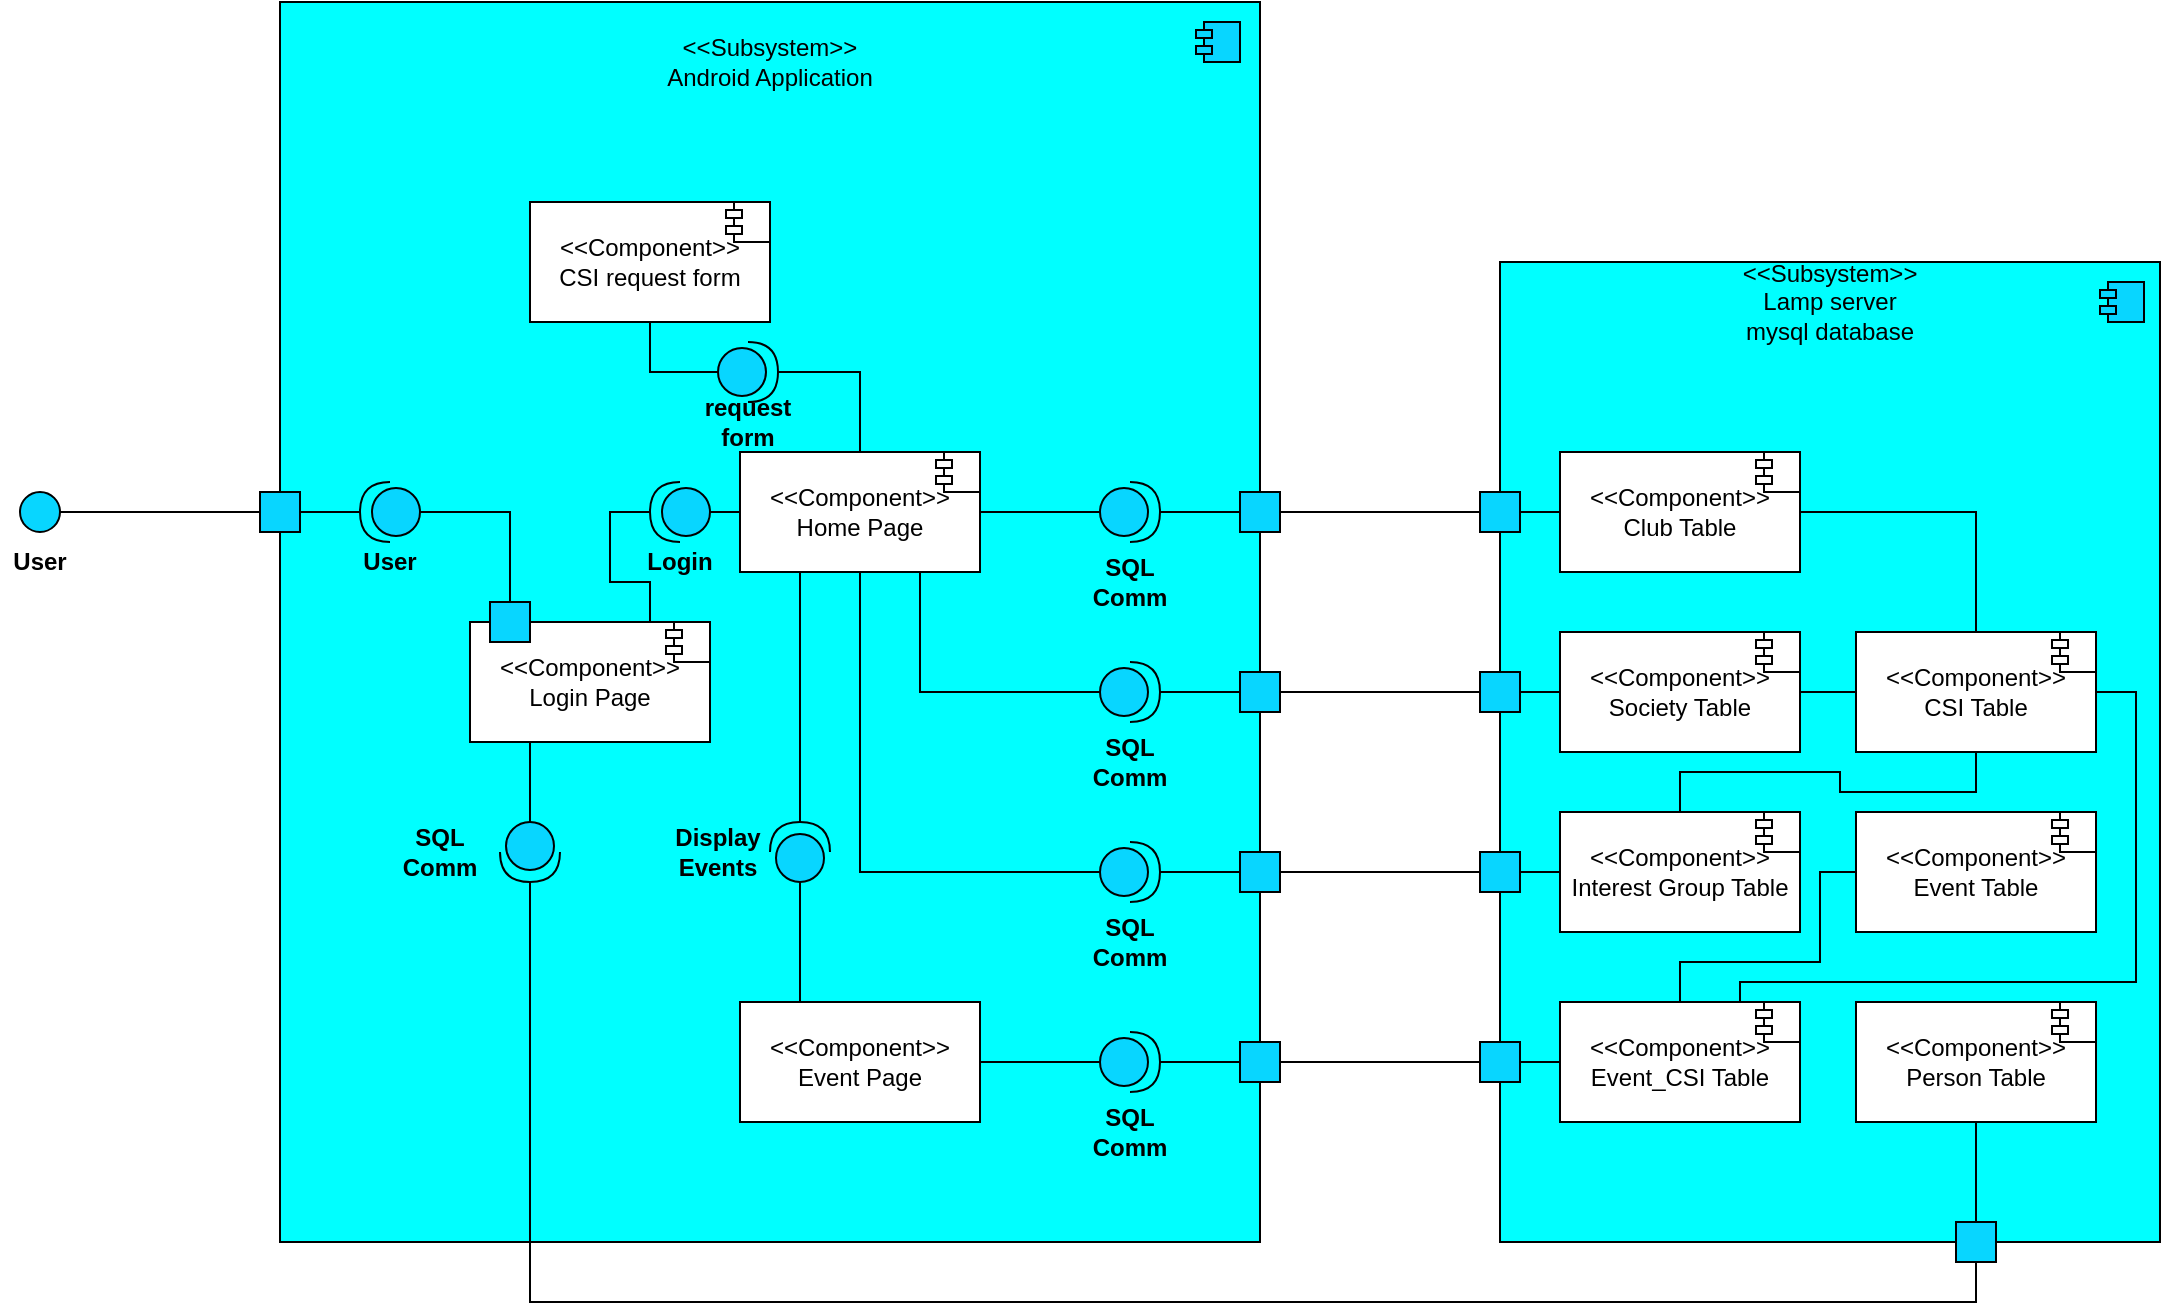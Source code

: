<mxfile version="13.1.1" type="github">
  <diagram id="71mHIhHhVNztUEy4peck" name="Page-1">
    <mxGraphModel dx="1422" dy="1862" grid="1" gridSize="10" guides="1" tooltips="1" connect="1" arrows="1" fold="1" page="1" pageScale="1" pageWidth="850" pageHeight="1100" math="0" shadow="0">
      <root>
        <mxCell id="0" />
        <mxCell id="1" parent="0" />
        <mxCell id="fkppCWhbOw76qJjiSwTg-1" value="" style="whiteSpace=wrap;html=1;fillColor=#00FFFF;" parent="1" vertex="1">
          <mxGeometry x="270" y="-80" width="490" height="620" as="geometry" />
        </mxCell>
        <mxCell id="fkppCWhbOw76qJjiSwTg-121" style="edgeStyle=orthogonalEdgeStyle;rounded=0;orthogonalLoop=1;jettySize=auto;html=1;exitX=0.75;exitY=0;exitDx=0;exitDy=0;entryX=1;entryY=0.5;entryDx=0;entryDy=0;entryPerimeter=0;endArrow=none;endFill=0;strokeWidth=1;" parent="1" source="fkppCWhbOw76qJjiSwTg-113" target="fkppCWhbOw76qJjiSwTg-117" edge="1">
          <mxGeometry relative="1" as="geometry" />
        </mxCell>
        <mxCell id="fkppCWhbOw76qJjiSwTg-126" style="edgeStyle=orthogonalEdgeStyle;rounded=0;orthogonalLoop=1;jettySize=auto;html=1;exitX=0.25;exitY=1;exitDx=0;exitDy=0;entryX=0;entryY=0.5;entryDx=0;entryDy=0;entryPerimeter=0;endArrow=none;endFill=0;strokeWidth=1;" parent="1" source="fkppCWhbOw76qJjiSwTg-113" target="fkppCWhbOw76qJjiSwTg-125" edge="1">
          <mxGeometry relative="1" as="geometry" />
        </mxCell>
        <mxCell id="fkppCWhbOw76qJjiSwTg-113" value="&amp;lt;&amp;lt;Component&amp;gt;&amp;gt;&lt;br&gt;Login Page" style="rounded=0;whiteSpace=wrap;html=1;fillColor=#FFFFFF;" parent="1" vertex="1">
          <mxGeometry x="365" y="230" width="120" height="60" as="geometry" />
        </mxCell>
        <mxCell id="fkppCWhbOw76qJjiSwTg-82" value="" style="rounded=0;whiteSpace=wrap;html=1;fillColor=#00FFFF;" parent="1" vertex="1">
          <mxGeometry x="880" y="50" width="330" height="490" as="geometry" />
        </mxCell>
        <mxCell id="fkppCWhbOw76qJjiSwTg-9" value="" style="ellipse;whiteSpace=wrap;html=1;aspect=fixed;fillColor=#08D6FF;" parent="1" vertex="1">
          <mxGeometry x="140" y="165" width="20" height="20" as="geometry" />
        </mxCell>
        <mxCell id="fkppCWhbOw76qJjiSwTg-11" value="User" style="text;html=1;strokeColor=none;fillColor=none;align=center;verticalAlign=middle;whiteSpace=wrap;rounded=0;fontStyle=1" parent="1" vertex="1">
          <mxGeometry x="130" y="190" width="40" height="20" as="geometry" />
        </mxCell>
        <mxCell id="fkppCWhbOw76qJjiSwTg-115" style="edgeStyle=orthogonalEdgeStyle;rounded=0;orthogonalLoop=1;jettySize=auto;html=1;exitX=0;exitY=0.5;exitDx=0;exitDy=0;exitPerimeter=0;entryX=0.5;entryY=0;entryDx=0;entryDy=0;endArrow=none;endFill=0;strokeWidth=1;" parent="1" source="fkppCWhbOw76qJjiSwTg-13" target="fkppCWhbOw76qJjiSwTg-33" edge="1">
          <mxGeometry relative="1" as="geometry" />
        </mxCell>
        <mxCell id="fkppCWhbOw76qJjiSwTg-13" value="" style="shape=providedRequiredInterface;html=1;verticalLabelPosition=bottom;fillColor=#08D6FF;rotation=-180;" parent="1" vertex="1">
          <mxGeometry x="310" y="160" width="30" height="30" as="geometry" />
        </mxCell>
        <mxCell id="fkppCWhbOw76qJjiSwTg-2" value="&amp;lt;&amp;lt;Subsystem&amp;gt;&amp;gt;&lt;br&gt;Android Application" style="text;html=1;strokeColor=none;fillColor=none;align=center;verticalAlign=middle;whiteSpace=wrap;rounded=0;" parent="1" vertex="1">
          <mxGeometry x="438" y="-60" width="154" height="20" as="geometry" />
        </mxCell>
        <mxCell id="fkppCWhbOw76qJjiSwTg-3" value="" style="shape=module;align=left;spacingLeft=20;align=center;verticalAlign=top;jettyWidth=8;jettyHeight=4;fillColor=#08D6FF;" parent="1" vertex="1">
          <mxGeometry x="728" y="-70" width="22" height="20" as="geometry" />
        </mxCell>
        <mxCell id="fkppCWhbOw76qJjiSwTg-26" value="" style="whiteSpace=wrap;html=1;aspect=fixed;fillColor=#08D6FF;" parent="1" vertex="1">
          <mxGeometry x="260" y="165" width="20" height="20" as="geometry" />
        </mxCell>
        <mxCell id="fkppCWhbOw76qJjiSwTg-27" value="" style="endArrow=none;html=1;strokeWidth=1;exitX=1;exitY=0.5;exitDx=0;exitDy=0;entryX=0;entryY=0.5;entryDx=0;entryDy=0;" parent="1" source="fkppCWhbOw76qJjiSwTg-9" target="fkppCWhbOw76qJjiSwTg-26" edge="1">
          <mxGeometry width="50" height="50" relative="1" as="geometry">
            <mxPoint x="350" y="230" as="sourcePoint" />
            <mxPoint x="400" y="180" as="targetPoint" />
          </mxGeometry>
        </mxCell>
        <mxCell id="fkppCWhbOw76qJjiSwTg-28" value="" style="endArrow=none;html=1;strokeWidth=1;exitX=1;exitY=0.5;exitDx=0;exitDy=0;entryX=1;entryY=0.5;entryDx=0;entryDy=0;entryPerimeter=0;" parent="1" source="fkppCWhbOw76qJjiSwTg-26" target="fkppCWhbOw76qJjiSwTg-13" edge="1">
          <mxGeometry width="50" height="50" relative="1" as="geometry">
            <mxPoint x="350" y="230" as="sourcePoint" />
            <mxPoint x="240" y="130" as="targetPoint" />
          </mxGeometry>
        </mxCell>
        <mxCell id="fkppCWhbOw76qJjiSwTg-29" value="User" style="text;html=1;strokeColor=none;fillColor=none;align=center;verticalAlign=middle;whiteSpace=wrap;rounded=0;fontStyle=1" parent="1" vertex="1">
          <mxGeometry x="305" y="190" width="40" height="20" as="geometry" />
        </mxCell>
        <mxCell id="fkppCWhbOw76qJjiSwTg-73" style="edgeStyle=orthogonalEdgeStyle;rounded=0;orthogonalLoop=1;jettySize=auto;html=1;exitX=1;exitY=0.5;exitDx=0;exitDy=0;entryX=0;entryY=0.5;entryDx=0;entryDy=0;entryPerimeter=0;endArrow=none;endFill=0;strokeWidth=1;" parent="1" source="fkppCWhbOw76qJjiSwTg-32" target="fkppCWhbOw76qJjiSwTg-64" edge="1">
          <mxGeometry relative="1" as="geometry" />
        </mxCell>
        <mxCell id="fkppCWhbOw76qJjiSwTg-74" style="edgeStyle=orthogonalEdgeStyle;rounded=0;orthogonalLoop=1;jettySize=auto;html=1;exitX=0.75;exitY=1;exitDx=0;exitDy=0;entryX=0;entryY=0.5;entryDx=0;entryDy=0;entryPerimeter=0;endArrow=none;endFill=0;strokeWidth=1;" parent="1" source="fkppCWhbOw76qJjiSwTg-32" target="fkppCWhbOw76qJjiSwTg-66" edge="1">
          <mxGeometry relative="1" as="geometry" />
        </mxCell>
        <mxCell id="fkppCWhbOw76qJjiSwTg-75" style="edgeStyle=orthogonalEdgeStyle;rounded=0;orthogonalLoop=1;jettySize=auto;html=1;exitX=0.5;exitY=1;exitDx=0;exitDy=0;entryX=0;entryY=0.5;entryDx=0;entryDy=0;entryPerimeter=0;endArrow=none;endFill=0;strokeWidth=1;" parent="1" source="fkppCWhbOw76qJjiSwTg-32" target="fkppCWhbOw76qJjiSwTg-68" edge="1">
          <mxGeometry relative="1" as="geometry" />
        </mxCell>
        <mxCell id="fkppCWhbOw76qJjiSwTg-98" style="edgeStyle=orthogonalEdgeStyle;rounded=0;orthogonalLoop=1;jettySize=auto;html=1;exitX=0.25;exitY=1;exitDx=0;exitDy=0;entryX=1;entryY=0.5;entryDx=0;entryDy=0;entryPerimeter=0;endArrow=none;endFill=0;strokeWidth=1;" parent="1" source="fkppCWhbOw76qJjiSwTg-32" target="fkppCWhbOw76qJjiSwTg-97" edge="1">
          <mxGeometry relative="1" as="geometry">
            <Array as="points">
              <mxPoint x="530" y="235" />
            </Array>
          </mxGeometry>
        </mxCell>
        <mxCell id="fkppCWhbOw76qJjiSwTg-32" value="&amp;lt;&amp;lt;Component&amp;gt;&amp;gt;&lt;br&gt;Home Page" style="rounded=0;whiteSpace=wrap;html=1;fillColor=#FFFFFF;" parent="1" vertex="1">
          <mxGeometry x="500" y="145" width="120" height="60" as="geometry" />
        </mxCell>
        <mxCell id="fkppCWhbOw76qJjiSwTg-33" value="" style="whiteSpace=wrap;html=1;aspect=fixed;fillColor=#08D6FF;" parent="1" vertex="1">
          <mxGeometry x="375" y="220" width="20" height="20" as="geometry" />
        </mxCell>
        <mxCell id="fkppCWhbOw76qJjiSwTg-144" style="edgeStyle=orthogonalEdgeStyle;rounded=0;orthogonalLoop=1;jettySize=auto;html=1;exitX=1;exitY=0.5;exitDx=0;exitDy=0;entryX=0.5;entryY=0;entryDx=0;entryDy=0;endArrow=none;endFill=0;strokeWidth=1;" parent="1" source="fkppCWhbOw76qJjiSwTg-37" target="fkppCWhbOw76qJjiSwTg-140" edge="1">
          <mxGeometry relative="1" as="geometry" />
        </mxCell>
        <mxCell id="fkppCWhbOw76qJjiSwTg-37" value="&amp;lt;&amp;lt;Component&amp;gt;&amp;gt;&lt;br&gt;Club Table" style="rounded=0;whiteSpace=wrap;html=1;fillColor=#FFFFFF;" parent="1" vertex="1">
          <mxGeometry x="910" y="145" width="120" height="60" as="geometry" />
        </mxCell>
        <mxCell id="fkppCWhbOw76qJjiSwTg-143" style="edgeStyle=orthogonalEdgeStyle;rounded=0;orthogonalLoop=1;jettySize=auto;html=1;exitX=1;exitY=0.5;exitDx=0;exitDy=0;entryX=0;entryY=0.5;entryDx=0;entryDy=0;endArrow=none;endFill=0;strokeWidth=1;" parent="1" source="fkppCWhbOw76qJjiSwTg-43" target="fkppCWhbOw76qJjiSwTg-140" edge="1">
          <mxGeometry relative="1" as="geometry" />
        </mxCell>
        <mxCell id="fkppCWhbOw76qJjiSwTg-43" value="&amp;lt;&amp;lt;Component&amp;gt;&amp;gt;&lt;br&gt;Society Table" style="rounded=0;whiteSpace=wrap;html=1;fillColor=#FFFFFF;" parent="1" vertex="1">
          <mxGeometry x="910" y="235" width="120" height="60" as="geometry" />
        </mxCell>
        <mxCell id="fkppCWhbOw76qJjiSwTg-142" style="edgeStyle=orthogonalEdgeStyle;rounded=0;orthogonalLoop=1;jettySize=auto;html=1;exitX=0.5;exitY=0;exitDx=0;exitDy=0;entryX=0.5;entryY=1;entryDx=0;entryDy=0;endArrow=none;endFill=0;strokeWidth=1;" parent="1" source="fkppCWhbOw76qJjiSwTg-47" target="fkppCWhbOw76qJjiSwTg-140" edge="1">
          <mxGeometry relative="1" as="geometry" />
        </mxCell>
        <mxCell id="fkppCWhbOw76qJjiSwTg-47" value="&amp;lt;&amp;lt;Component&amp;gt;&amp;gt;&lt;br&gt;Interest Group Table" style="rounded=0;whiteSpace=wrap;html=1;fillColor=#FFFFFF;" parent="1" vertex="1">
          <mxGeometry x="910" y="325" width="120" height="60" as="geometry" />
        </mxCell>
        <mxCell id="fkppCWhbOw76qJjiSwTg-89" style="edgeStyle=orthogonalEdgeStyle;rounded=0;orthogonalLoop=1;jettySize=auto;html=1;exitX=1;exitY=0.5;exitDx=0;exitDy=0;entryX=0;entryY=0.5;entryDx=0;entryDy=0;endArrow=none;endFill=0;strokeWidth=1;" parent="1" source="fkppCWhbOw76qJjiSwTg-51" target="fkppCWhbOw76qJjiSwTg-87" edge="1">
          <mxGeometry relative="1" as="geometry" />
        </mxCell>
        <mxCell id="fkppCWhbOw76qJjiSwTg-51" value="" style="whiteSpace=wrap;html=1;aspect=fixed;fillColor=#08D6FF;" parent="1" vertex="1">
          <mxGeometry x="750" y="165" width="20" height="20" as="geometry" />
        </mxCell>
        <mxCell id="fkppCWhbOw76qJjiSwTg-90" style="edgeStyle=orthogonalEdgeStyle;rounded=0;orthogonalLoop=1;jettySize=auto;html=1;exitX=1;exitY=0.5;exitDx=0;exitDy=0;entryX=0;entryY=0.5;entryDx=0;entryDy=0;endArrow=none;endFill=0;strokeWidth=1;" parent="1" source="fkppCWhbOw76qJjiSwTg-53" target="fkppCWhbOw76qJjiSwTg-86" edge="1">
          <mxGeometry relative="1" as="geometry" />
        </mxCell>
        <mxCell id="fkppCWhbOw76qJjiSwTg-53" value="" style="whiteSpace=wrap;html=1;aspect=fixed;fillColor=#08D6FF;" parent="1" vertex="1">
          <mxGeometry x="750" y="255" width="20" height="20" as="geometry" />
        </mxCell>
        <mxCell id="fkppCWhbOw76qJjiSwTg-91" style="edgeStyle=orthogonalEdgeStyle;rounded=0;orthogonalLoop=1;jettySize=auto;html=1;exitX=1;exitY=0.5;exitDx=0;exitDy=0;entryX=0;entryY=0.5;entryDx=0;entryDy=0;endArrow=none;endFill=0;strokeWidth=1;" parent="1" source="fkppCWhbOw76qJjiSwTg-56" target="fkppCWhbOw76qJjiSwTg-85" edge="1">
          <mxGeometry relative="1" as="geometry" />
        </mxCell>
        <mxCell id="fkppCWhbOw76qJjiSwTg-56" value="" style="whiteSpace=wrap;html=1;aspect=fixed;fillColor=#08D6FF;" parent="1" vertex="1">
          <mxGeometry x="750" y="345" width="20" height="20" as="geometry" />
        </mxCell>
        <mxCell id="fkppCWhbOw76qJjiSwTg-70" style="edgeStyle=orthogonalEdgeStyle;rounded=0;orthogonalLoop=1;jettySize=auto;html=1;exitX=1;exitY=0.5;exitDx=0;exitDy=0;exitPerimeter=0;entryX=0;entryY=0.5;entryDx=0;entryDy=0;endArrow=none;endFill=0;strokeWidth=1;" parent="1" source="fkppCWhbOw76qJjiSwTg-64" target="fkppCWhbOw76qJjiSwTg-51" edge="1">
          <mxGeometry relative="1" as="geometry" />
        </mxCell>
        <mxCell id="fkppCWhbOw76qJjiSwTg-64" value="" style="shape=providedRequiredInterface;html=1;verticalLabelPosition=bottom;fillColor=#08D6FF;" parent="1" vertex="1">
          <mxGeometry x="680" y="160" width="30" height="30" as="geometry" />
        </mxCell>
        <mxCell id="fkppCWhbOw76qJjiSwTg-65" value="SQL&lt;br&gt;Comm" style="text;html=1;strokeColor=none;fillColor=none;align=center;verticalAlign=middle;whiteSpace=wrap;rounded=0;fontStyle=1" parent="1" vertex="1">
          <mxGeometry x="675" y="200" width="40" height="20" as="geometry" />
        </mxCell>
        <mxCell id="fkppCWhbOw76qJjiSwTg-71" style="edgeStyle=orthogonalEdgeStyle;rounded=0;orthogonalLoop=1;jettySize=auto;html=1;exitX=1;exitY=0.5;exitDx=0;exitDy=0;exitPerimeter=0;entryX=0;entryY=0.5;entryDx=0;entryDy=0;endArrow=none;endFill=0;strokeWidth=1;" parent="1" source="fkppCWhbOw76qJjiSwTg-66" target="fkppCWhbOw76qJjiSwTg-53" edge="1">
          <mxGeometry relative="1" as="geometry" />
        </mxCell>
        <mxCell id="fkppCWhbOw76qJjiSwTg-66" value="" style="shape=providedRequiredInterface;html=1;verticalLabelPosition=bottom;fillColor=#08D6FF;" parent="1" vertex="1">
          <mxGeometry x="680" y="250" width="30" height="30" as="geometry" />
        </mxCell>
        <mxCell id="fkppCWhbOw76qJjiSwTg-67" value="SQL&lt;br&gt;Comm" style="text;html=1;strokeColor=none;fillColor=none;align=center;verticalAlign=middle;whiteSpace=wrap;rounded=0;fontStyle=1" parent="1" vertex="1">
          <mxGeometry x="675" y="290" width="40" height="20" as="geometry" />
        </mxCell>
        <mxCell id="fkppCWhbOw76qJjiSwTg-72" style="edgeStyle=orthogonalEdgeStyle;rounded=0;orthogonalLoop=1;jettySize=auto;html=1;exitX=1;exitY=0.5;exitDx=0;exitDy=0;exitPerimeter=0;entryX=0;entryY=0.5;entryDx=0;entryDy=0;endArrow=none;endFill=0;strokeWidth=1;" parent="1" source="fkppCWhbOw76qJjiSwTg-68" target="fkppCWhbOw76qJjiSwTg-56" edge="1">
          <mxGeometry relative="1" as="geometry" />
        </mxCell>
        <mxCell id="fkppCWhbOw76qJjiSwTg-68" value="" style="shape=providedRequiredInterface;html=1;verticalLabelPosition=bottom;fillColor=#08D6FF;" parent="1" vertex="1">
          <mxGeometry x="680" y="340" width="30" height="30" as="geometry" />
        </mxCell>
        <mxCell id="fkppCWhbOw76qJjiSwTg-69" value="SQL&lt;br&gt;Comm" style="text;html=1;strokeColor=none;fillColor=none;align=center;verticalAlign=middle;whiteSpace=wrap;rounded=0;fontStyle=1" parent="1" vertex="1">
          <mxGeometry x="675" y="380" width="40" height="20" as="geometry" />
        </mxCell>
        <mxCell id="fkppCWhbOw76qJjiSwTg-77" value="" style="shape=module;align=left;spacingLeft=20;align=center;verticalAlign=top;jettyWidth=8;jettyHeight=4;fillColor=#FFFFFF;" parent="1" vertex="1">
          <mxGeometry x="598" y="145" width="22" height="20" as="geometry" />
        </mxCell>
        <mxCell id="fkppCWhbOw76qJjiSwTg-78" value="" style="shape=module;align=left;spacingLeft=20;align=center;verticalAlign=top;jettyWidth=8;jettyHeight=4;fillColor=#FFFFFF;" parent="1" vertex="1">
          <mxGeometry x="1008" y="145" width="22" height="20" as="geometry" />
        </mxCell>
        <mxCell id="fkppCWhbOw76qJjiSwTg-79" value="" style="shape=module;align=left;spacingLeft=20;align=center;verticalAlign=top;jettyWidth=8;jettyHeight=4;fillColor=#FFFFFF;" parent="1" vertex="1">
          <mxGeometry x="1008" y="235" width="22" height="20" as="geometry" />
        </mxCell>
        <mxCell id="fkppCWhbOw76qJjiSwTg-80" value="" style="shape=module;align=left;spacingLeft=20;align=center;verticalAlign=top;jettyWidth=8;jettyHeight=4;fillColor=#FFFFFF;" parent="1" vertex="1">
          <mxGeometry x="1008" y="325" width="22" height="20" as="geometry" />
        </mxCell>
        <mxCell id="fkppCWhbOw76qJjiSwTg-83" value="&amp;lt;&amp;lt;Subsystem&amp;gt;&amp;gt;&lt;br&gt;Lamp server mysql database" style="text;html=1;strokeColor=none;fillColor=none;align=center;verticalAlign=middle;whiteSpace=wrap;rounded=0;" parent="1" vertex="1">
          <mxGeometry x="1025" y="60" width="40" height="20" as="geometry" />
        </mxCell>
        <mxCell id="fkppCWhbOw76qJjiSwTg-84" value="" style="shape=module;align=left;spacingLeft=20;align=center;verticalAlign=top;jettyWidth=8;jettyHeight=4;fillColor=#08D6FF;" parent="1" vertex="1">
          <mxGeometry x="1180" y="60" width="22" height="20" as="geometry" />
        </mxCell>
        <mxCell id="fkppCWhbOw76qJjiSwTg-94" style="edgeStyle=orthogonalEdgeStyle;rounded=0;orthogonalLoop=1;jettySize=auto;html=1;exitX=1;exitY=0.5;exitDx=0;exitDy=0;entryX=0;entryY=0.5;entryDx=0;entryDy=0;endArrow=none;endFill=0;strokeWidth=1;" parent="1" source="fkppCWhbOw76qJjiSwTg-85" target="fkppCWhbOw76qJjiSwTg-47" edge="1">
          <mxGeometry relative="1" as="geometry" />
        </mxCell>
        <mxCell id="fkppCWhbOw76qJjiSwTg-85" value="" style="whiteSpace=wrap;html=1;aspect=fixed;fillColor=#08D6FF;" parent="1" vertex="1">
          <mxGeometry x="870" y="345" width="20" height="20" as="geometry" />
        </mxCell>
        <mxCell id="fkppCWhbOw76qJjiSwTg-93" style="edgeStyle=orthogonalEdgeStyle;rounded=0;orthogonalLoop=1;jettySize=auto;html=1;exitX=1;exitY=0.5;exitDx=0;exitDy=0;entryX=0;entryY=0.5;entryDx=0;entryDy=0;endArrow=none;endFill=0;strokeWidth=1;" parent="1" source="fkppCWhbOw76qJjiSwTg-86" target="fkppCWhbOw76qJjiSwTg-43" edge="1">
          <mxGeometry relative="1" as="geometry" />
        </mxCell>
        <mxCell id="fkppCWhbOw76qJjiSwTg-86" value="" style="whiteSpace=wrap;html=1;aspect=fixed;fillColor=#08D6FF;" parent="1" vertex="1">
          <mxGeometry x="870" y="255" width="20" height="20" as="geometry" />
        </mxCell>
        <mxCell id="fkppCWhbOw76qJjiSwTg-92" style="edgeStyle=orthogonalEdgeStyle;rounded=0;orthogonalLoop=1;jettySize=auto;html=1;exitX=1;exitY=0.5;exitDx=0;exitDy=0;entryX=0;entryY=0.5;entryDx=0;entryDy=0;endArrow=none;endFill=0;strokeWidth=1;" parent="1" source="fkppCWhbOw76qJjiSwTg-87" target="fkppCWhbOw76qJjiSwTg-37" edge="1">
          <mxGeometry relative="1" as="geometry" />
        </mxCell>
        <mxCell id="fkppCWhbOw76qJjiSwTg-87" value="" style="whiteSpace=wrap;html=1;aspect=fixed;fillColor=#08D6FF;" parent="1" vertex="1">
          <mxGeometry x="870" y="165" width="20" height="20" as="geometry" />
        </mxCell>
        <mxCell id="fkppCWhbOw76qJjiSwTg-104" style="edgeStyle=orthogonalEdgeStyle;rounded=0;orthogonalLoop=1;jettySize=auto;html=1;exitX=1;exitY=0.5;exitDx=0;exitDy=0;entryX=0;entryY=0.5;entryDx=0;entryDy=0;entryPerimeter=0;endArrow=none;endFill=0;strokeWidth=1;" parent="1" source="fkppCWhbOw76qJjiSwTg-95" target="fkppCWhbOw76qJjiSwTg-102" edge="1">
          <mxGeometry relative="1" as="geometry" />
        </mxCell>
        <mxCell id="fkppCWhbOw76qJjiSwTg-95" value="&amp;lt;&amp;lt;Component&amp;gt;&amp;gt;&lt;br&gt;Event Page" style="rounded=0;whiteSpace=wrap;html=1;fillColor=#FFFFFF;" parent="1" vertex="1">
          <mxGeometry x="500" y="420" width="120" height="60" as="geometry" />
        </mxCell>
        <mxCell id="fkppCWhbOw76qJjiSwTg-99" style="edgeStyle=orthogonalEdgeStyle;rounded=0;orthogonalLoop=1;jettySize=auto;html=1;exitX=0;exitY=0.5;exitDx=0;exitDy=0;exitPerimeter=0;entryX=0.25;entryY=0;entryDx=0;entryDy=0;endArrow=none;endFill=0;strokeWidth=1;" parent="1" source="fkppCWhbOw76qJjiSwTg-97" target="fkppCWhbOw76qJjiSwTg-95" edge="1">
          <mxGeometry relative="1" as="geometry" />
        </mxCell>
        <mxCell id="fkppCWhbOw76qJjiSwTg-97" value="" style="shape=providedRequiredInterface;html=1;verticalLabelPosition=bottom;fillColor=#08D6FF;rotation=-90;" parent="1" vertex="1">
          <mxGeometry x="515" y="330" width="30" height="30" as="geometry" />
        </mxCell>
        <mxCell id="fkppCWhbOw76qJjiSwTg-100" value="Display Events" style="text;html=1;strokeColor=none;fillColor=none;align=center;verticalAlign=middle;whiteSpace=wrap;rounded=0;fontStyle=1" parent="1" vertex="1">
          <mxGeometry x="469" y="335" width="40" height="20" as="geometry" />
        </mxCell>
        <mxCell id="fkppCWhbOw76qJjiSwTg-107" style="edgeStyle=orthogonalEdgeStyle;rounded=0;orthogonalLoop=1;jettySize=auto;html=1;exitX=1;exitY=0.5;exitDx=0;exitDy=0;entryX=0;entryY=0.5;entryDx=0;entryDy=0;endArrow=none;endFill=0;strokeWidth=1;" parent="1" source="fkppCWhbOw76qJjiSwTg-101" target="fkppCWhbOw76qJjiSwTg-106" edge="1">
          <mxGeometry relative="1" as="geometry" />
        </mxCell>
        <mxCell id="fkppCWhbOw76qJjiSwTg-101" value="" style="whiteSpace=wrap;html=1;aspect=fixed;fillColor=#08D6FF;" parent="1" vertex="1">
          <mxGeometry x="750" y="440" width="20" height="20" as="geometry" />
        </mxCell>
        <mxCell id="fkppCWhbOw76qJjiSwTg-105" style="edgeStyle=orthogonalEdgeStyle;rounded=0;orthogonalLoop=1;jettySize=auto;html=1;exitX=1;exitY=0.5;exitDx=0;exitDy=0;exitPerimeter=0;entryX=0;entryY=0.5;entryDx=0;entryDy=0;endArrow=none;endFill=0;strokeWidth=1;" parent="1" source="fkppCWhbOw76qJjiSwTg-102" target="fkppCWhbOw76qJjiSwTg-101" edge="1">
          <mxGeometry relative="1" as="geometry" />
        </mxCell>
        <mxCell id="fkppCWhbOw76qJjiSwTg-102" value="" style="shape=providedRequiredInterface;html=1;verticalLabelPosition=bottom;fillColor=#08D6FF;" parent="1" vertex="1">
          <mxGeometry x="680" y="435" width="30" height="30" as="geometry" />
        </mxCell>
        <mxCell id="fkppCWhbOw76qJjiSwTg-103" value="SQL&lt;br&gt;Comm" style="text;html=1;strokeColor=none;fillColor=none;align=center;verticalAlign=middle;whiteSpace=wrap;rounded=0;fontStyle=1" parent="1" vertex="1">
          <mxGeometry x="675" y="475" width="40" height="20" as="geometry" />
        </mxCell>
        <mxCell id="fkppCWhbOw76qJjiSwTg-110" style="edgeStyle=orthogonalEdgeStyle;rounded=0;orthogonalLoop=1;jettySize=auto;html=1;exitX=1;exitY=0.5;exitDx=0;exitDy=0;entryX=0;entryY=0.5;entryDx=0;entryDy=0;endArrow=none;endFill=0;strokeWidth=1;" parent="1" source="fkppCWhbOw76qJjiSwTg-106" target="fkppCWhbOw76qJjiSwTg-108" edge="1">
          <mxGeometry relative="1" as="geometry" />
        </mxCell>
        <mxCell id="fkppCWhbOw76qJjiSwTg-106" value="" style="whiteSpace=wrap;html=1;aspect=fixed;fillColor=#08D6FF;" parent="1" vertex="1">
          <mxGeometry x="870" y="440" width="20" height="20" as="geometry" />
        </mxCell>
        <mxCell id="fkppCWhbOw76qJjiSwTg-139" style="edgeStyle=orthogonalEdgeStyle;rounded=0;orthogonalLoop=1;jettySize=auto;html=1;exitX=0.5;exitY=0;exitDx=0;exitDy=0;entryX=0;entryY=0.5;entryDx=0;entryDy=0;endArrow=none;endFill=0;strokeWidth=1;" parent="1" source="fkppCWhbOw76qJjiSwTg-108" target="fkppCWhbOw76qJjiSwTg-137" edge="1">
          <mxGeometry relative="1" as="geometry">
            <Array as="points">
              <mxPoint x="970" y="400" />
              <mxPoint x="1040" y="400" />
              <mxPoint x="1040" y="355" />
            </Array>
          </mxGeometry>
        </mxCell>
        <mxCell id="fkppCWhbOw76qJjiSwTg-108" value="&amp;lt;&amp;lt;Component&amp;gt;&amp;gt;&lt;br&gt;Event_CSI Table" style="rounded=0;whiteSpace=wrap;html=1;fillColor=#FFFFFF;" parent="1" vertex="1">
          <mxGeometry x="910" y="420" width="120" height="60" as="geometry" />
        </mxCell>
        <mxCell id="fkppCWhbOw76qJjiSwTg-109" value="" style="shape=module;align=left;spacingLeft=20;align=center;verticalAlign=top;jettyWidth=8;jettyHeight=4;fillColor=#FFFFFF;" parent="1" vertex="1">
          <mxGeometry x="1008" y="420" width="22" height="20" as="geometry" />
        </mxCell>
        <mxCell id="fkppCWhbOw76qJjiSwTg-114" value="" style="shape=module;align=left;spacingLeft=20;align=center;verticalAlign=top;jettyWidth=8;jettyHeight=4;fillColor=#FFFFFF;" parent="1" vertex="1">
          <mxGeometry x="463" y="230" width="22" height="20" as="geometry" />
        </mxCell>
        <mxCell id="fkppCWhbOw76qJjiSwTg-120" style="edgeStyle=orthogonalEdgeStyle;rounded=0;orthogonalLoop=1;jettySize=auto;html=1;exitX=0;exitY=0.5;exitDx=0;exitDy=0;exitPerimeter=0;entryX=0;entryY=0.5;entryDx=0;entryDy=0;endArrow=none;endFill=0;strokeWidth=1;" parent="1" source="fkppCWhbOw76qJjiSwTg-117" target="fkppCWhbOw76qJjiSwTg-32" edge="1">
          <mxGeometry relative="1" as="geometry" />
        </mxCell>
        <mxCell id="fkppCWhbOw76qJjiSwTg-117" value="" style="shape=providedRequiredInterface;html=1;verticalLabelPosition=bottom;fillColor=#08D6FF;rotation=-180;" parent="1" vertex="1">
          <mxGeometry x="455" y="160" width="30" height="30" as="geometry" />
        </mxCell>
        <mxCell id="fkppCWhbOw76qJjiSwTg-118" value="Login" style="text;html=1;strokeColor=none;fillColor=none;align=center;verticalAlign=middle;whiteSpace=wrap;rounded=0;fontStyle=1" parent="1" vertex="1">
          <mxGeometry x="450" y="190" width="40" height="20" as="geometry" />
        </mxCell>
        <mxCell id="fkppCWhbOw76qJjiSwTg-122" value="&amp;lt;&amp;lt;Component&amp;gt;&amp;gt;&lt;br&gt;Person Table" style="rounded=0;whiteSpace=wrap;html=1;fillColor=#FFFFFF;" parent="1" vertex="1">
          <mxGeometry x="1058" y="420" width="120" height="60" as="geometry" />
        </mxCell>
        <mxCell id="fkppCWhbOw76qJjiSwTg-123" value="" style="shape=module;align=left;spacingLeft=20;align=center;verticalAlign=top;jettyWidth=8;jettyHeight=4;fillColor=#FFFFFF;" parent="1" vertex="1">
          <mxGeometry x="1156" y="420" width="22" height="20" as="geometry" />
        </mxCell>
        <mxCell id="fkppCWhbOw76qJjiSwTg-130" style="edgeStyle=orthogonalEdgeStyle;rounded=0;orthogonalLoop=1;jettySize=auto;html=1;exitX=1;exitY=0.5;exitDx=0;exitDy=0;exitPerimeter=0;entryX=0.5;entryY=1;entryDx=0;entryDy=0;endArrow=none;endFill=0;strokeWidth=1;" parent="1" source="fkppCWhbOw76qJjiSwTg-125" target="fkppCWhbOw76qJjiSwTg-129" edge="1">
          <mxGeometry relative="1" as="geometry">
            <mxPoint x="395" y="530" as="targetPoint" />
          </mxGeometry>
        </mxCell>
        <mxCell id="fkppCWhbOw76qJjiSwTg-125" value="" style="shape=providedRequiredInterface;html=1;verticalLabelPosition=bottom;fillColor=#08D6FF;rotation=90;" parent="1" vertex="1">
          <mxGeometry x="380" y="330" width="30" height="30" as="geometry" />
        </mxCell>
        <mxCell id="fkppCWhbOw76qJjiSwTg-127" value="SQL Comm" style="text;html=1;strokeColor=none;fillColor=none;align=center;verticalAlign=middle;whiteSpace=wrap;rounded=0;fontStyle=1" parent="1" vertex="1">
          <mxGeometry x="330" y="335" width="40" height="20" as="geometry" />
        </mxCell>
        <mxCell id="fkppCWhbOw76qJjiSwTg-133" style="edgeStyle=orthogonalEdgeStyle;rounded=0;orthogonalLoop=1;jettySize=auto;html=1;exitX=0.5;exitY=0;exitDx=0;exitDy=0;entryX=0.5;entryY=1;entryDx=0;entryDy=0;endArrow=none;endFill=0;strokeWidth=1;" parent="1" source="fkppCWhbOw76qJjiSwTg-129" target="fkppCWhbOw76qJjiSwTg-122" edge="1">
          <mxGeometry relative="1" as="geometry" />
        </mxCell>
        <mxCell id="fkppCWhbOw76qJjiSwTg-129" value="" style="whiteSpace=wrap;html=1;aspect=fixed;fillColor=#08D6FF;" parent="1" vertex="1">
          <mxGeometry x="1108" y="530" width="20" height="20" as="geometry" />
        </mxCell>
        <mxCell id="fkppCWhbOw76qJjiSwTg-137" value="&amp;lt;&amp;lt;Component&amp;gt;&amp;gt;&lt;br&gt;Event Table" style="rounded=0;whiteSpace=wrap;html=1;fillColor=#FFFFFF;" parent="1" vertex="1">
          <mxGeometry x="1058" y="325" width="120" height="60" as="geometry" />
        </mxCell>
        <mxCell id="fkppCWhbOw76qJjiSwTg-138" value="" style="shape=module;align=left;spacingLeft=20;align=center;verticalAlign=top;jettyWidth=8;jettyHeight=4;fillColor=#FFFFFF;" parent="1" vertex="1">
          <mxGeometry x="1156" y="325" width="22" height="20" as="geometry" />
        </mxCell>
        <mxCell id="fkppCWhbOw76qJjiSwTg-145" style="edgeStyle=orthogonalEdgeStyle;rounded=0;orthogonalLoop=1;jettySize=auto;html=1;exitX=1;exitY=0.5;exitDx=0;exitDy=0;entryX=0.75;entryY=0;entryDx=0;entryDy=0;endArrow=none;endFill=0;strokeWidth=1;" parent="1" source="fkppCWhbOw76qJjiSwTg-140" target="fkppCWhbOw76qJjiSwTg-108" edge="1">
          <mxGeometry relative="1" as="geometry">
            <Array as="points">
              <mxPoint x="1198" y="265" />
              <mxPoint x="1198" y="410" />
              <mxPoint x="1000" y="410" />
            </Array>
          </mxGeometry>
        </mxCell>
        <mxCell id="fkppCWhbOw76qJjiSwTg-140" value="&amp;lt;&amp;lt;Component&amp;gt;&amp;gt;&lt;br&gt;CSI Table" style="rounded=0;whiteSpace=wrap;html=1;fillColor=#FFFFFF;" parent="1" vertex="1">
          <mxGeometry x="1058" y="235" width="120" height="60" as="geometry" />
        </mxCell>
        <mxCell id="fkppCWhbOw76qJjiSwTg-141" value="" style="shape=module;align=left;spacingLeft=20;align=center;verticalAlign=top;jettyWidth=8;jettyHeight=4;fillColor=#FFFFFF;" parent="1" vertex="1">
          <mxGeometry x="1156" y="235" width="22" height="20" as="geometry" />
        </mxCell>
        <mxCell id="o57emjJ0l2mKLzwhrUZ1-4" value="&amp;lt;&amp;lt;Component&amp;gt;&amp;gt;&lt;br&gt;CSI request form" style="rounded=0;whiteSpace=wrap;html=1;fillColor=#FFFFFF;" vertex="1" parent="1">
          <mxGeometry x="395" y="20" width="120" height="60" as="geometry" />
        </mxCell>
        <mxCell id="o57emjJ0l2mKLzwhrUZ1-5" value="" style="shape=module;align=left;spacingLeft=20;align=center;verticalAlign=top;jettyWidth=8;jettyHeight=4;fillColor=#FFFFFF;" vertex="1" parent="1">
          <mxGeometry x="493" y="20" width="22" height="20" as="geometry" />
        </mxCell>
        <mxCell id="o57emjJ0l2mKLzwhrUZ1-8" style="edgeStyle=orthogonalEdgeStyle;rounded=0;orthogonalLoop=1;jettySize=auto;html=1;exitX=1;exitY=0.5;exitDx=0;exitDy=0;exitPerimeter=0;entryX=0.5;entryY=0;entryDx=0;entryDy=0;endArrow=none;endFill=0;" edge="1" parent="1" source="o57emjJ0l2mKLzwhrUZ1-7" target="fkppCWhbOw76qJjiSwTg-32">
          <mxGeometry relative="1" as="geometry" />
        </mxCell>
        <mxCell id="o57emjJ0l2mKLzwhrUZ1-9" style="edgeStyle=orthogonalEdgeStyle;rounded=0;orthogonalLoop=1;jettySize=auto;html=1;exitX=0;exitY=0.5;exitDx=0;exitDy=0;exitPerimeter=0;entryX=0.5;entryY=1;entryDx=0;entryDy=0;endArrow=none;endFill=0;" edge="1" parent="1" source="o57emjJ0l2mKLzwhrUZ1-7" target="o57emjJ0l2mKLzwhrUZ1-4">
          <mxGeometry relative="1" as="geometry" />
        </mxCell>
        <mxCell id="o57emjJ0l2mKLzwhrUZ1-7" value="" style="shape=providedRequiredInterface;html=1;verticalLabelPosition=bottom;fillColor=#08D6FF;" vertex="1" parent="1">
          <mxGeometry x="489" y="90" width="30" height="30" as="geometry" />
        </mxCell>
        <mxCell id="o57emjJ0l2mKLzwhrUZ1-10" value="request form" style="text;html=1;strokeColor=none;fillColor=none;align=center;verticalAlign=middle;whiteSpace=wrap;rounded=0;fontStyle=1" vertex="1" parent="1">
          <mxGeometry x="484" y="120" width="40" height="20" as="geometry" />
        </mxCell>
      </root>
    </mxGraphModel>
  </diagram>
</mxfile>
